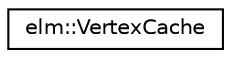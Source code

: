 digraph G
{
  edge [fontname="Helvetica",fontsize="10",labelfontname="Helvetica",labelfontsize="10"];
  node [fontname="Helvetica",fontsize="10",shape=record];
  rankdir="LR";
  Node1 [label="elm::VertexCache",height=0.2,width=0.4,color="black", fillcolor="white", style="filled",URL="$classelm_1_1VertexCache.html",tooltip="class for Vertex Id and descriptor caching and recording of subtitutions"];
}
